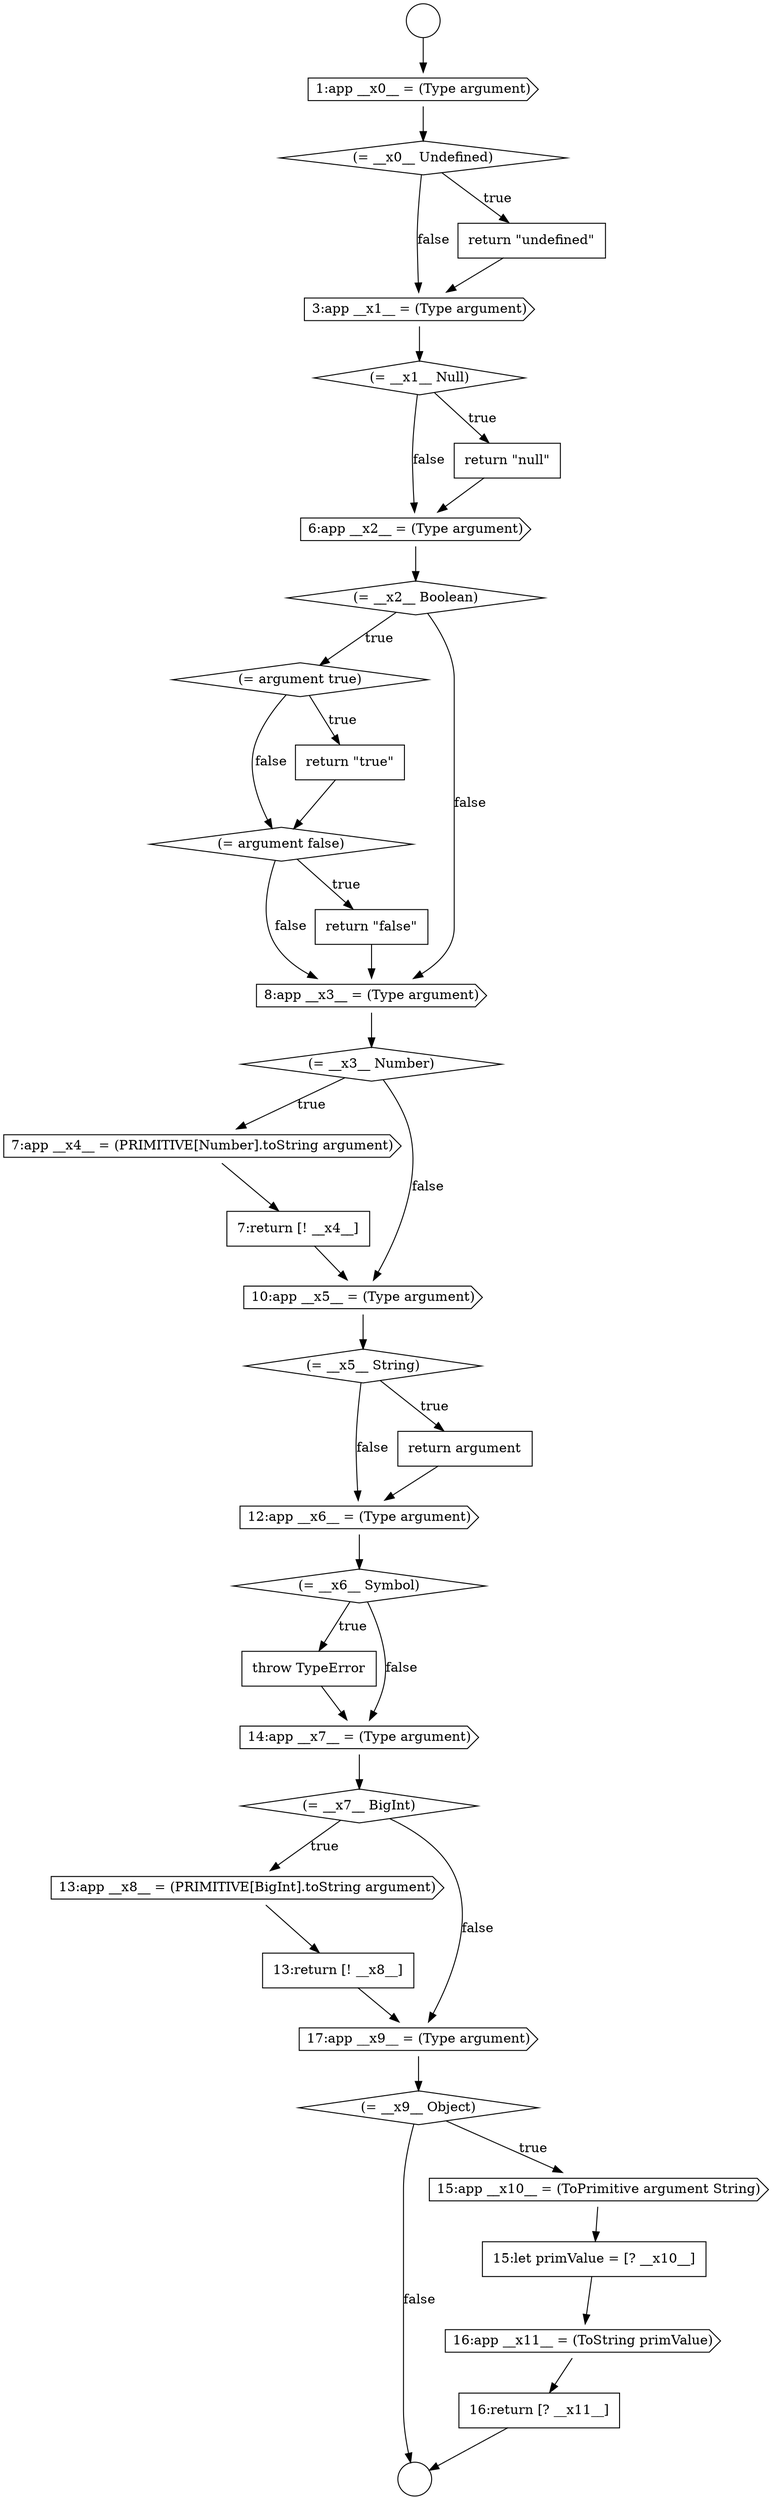 digraph {
  node20694 [shape=none, margin=0, label=<<font color="black">
    <table border="0" cellborder="1" cellspacing="0" cellpadding="10">
      <tr><td align="left">13:return [! __x8__]</td></tr>
    </table>
  </font>> color="black" fillcolor="white" style=filled]
  node20679 [shape=diamond, label=<<font color="black">(= argument false)</font>> color="black" fillcolor="white" style=filled]
  node20688 [shape=cds, label=<<font color="black">12:app __x6__ = (Type argument)</font>> color="black" fillcolor="white" style=filled]
  node20673 [shape=diamond, label=<<font color="black">(= __x1__ Null)</font>> color="black" fillcolor="white" style=filled]
  node20677 [shape=diamond, label=<<font color="black">(= argument true)</font>> color="black" fillcolor="white" style=filled]
  node20696 [shape=diamond, label=<<font color="black">(= __x9__ Object)</font>> color="black" fillcolor="white" style=filled]
  node20682 [shape=diamond, label=<<font color="black">(= __x3__ Number)</font>> color="black" fillcolor="white" style=filled]
  node20692 [shape=diamond, label=<<font color="black">(= __x7__ BigInt)</font>> color="black" fillcolor="white" style=filled]
  node20699 [shape=cds, label=<<font color="black">16:app __x11__ = (ToString primValue)</font>> color="black" fillcolor="white" style=filled]
  node20667 [shape=circle label=" " color="black" fillcolor="white" style=filled]
  node20690 [shape=none, margin=0, label=<<font color="black">
    <table border="0" cellborder="1" cellspacing="0" cellpadding="10">
      <tr><td align="left">throw TypeError</td></tr>
    </table>
  </font>> color="black" fillcolor="white" style=filled]
  node20668 [shape=circle label=" " color="black" fillcolor="white" style=filled]
  node20683 [shape=cds, label=<<font color="black">7:app __x4__ = (PRIMITIVE[Number].toString argument)</font>> color="black" fillcolor="white" style=filled]
  node20697 [shape=cds, label=<<font color="black">15:app __x10__ = (ToPrimitive argument String)</font>> color="black" fillcolor="white" style=filled]
  node20675 [shape=cds, label=<<font color="black">6:app __x2__ = (Type argument)</font>> color="black" fillcolor="white" style=filled]
  node20672 [shape=cds, label=<<font color="black">3:app __x1__ = (Type argument)</font>> color="black" fillcolor="white" style=filled]
  node20687 [shape=none, margin=0, label=<<font color="black">
    <table border="0" cellborder="1" cellspacing="0" cellpadding="10">
      <tr><td align="left">return argument</td></tr>
    </table>
  </font>> color="black" fillcolor="white" style=filled]
  node20684 [shape=none, margin=0, label=<<font color="black">
    <table border="0" cellborder="1" cellspacing="0" cellpadding="10">
      <tr><td align="left">7:return [! __x4__]</td></tr>
    </table>
  </font>> color="black" fillcolor="white" style=filled]
  node20674 [shape=none, margin=0, label=<<font color="black">
    <table border="0" cellborder="1" cellspacing="0" cellpadding="10">
      <tr><td align="left">return &quot;null&quot;</td></tr>
    </table>
  </font>> color="black" fillcolor="white" style=filled]
  node20689 [shape=diamond, label=<<font color="black">(= __x6__ Symbol)</font>> color="black" fillcolor="white" style=filled]
  node20678 [shape=none, margin=0, label=<<font color="black">
    <table border="0" cellborder="1" cellspacing="0" cellpadding="10">
      <tr><td align="left">return &quot;true&quot;</td></tr>
    </table>
  </font>> color="black" fillcolor="white" style=filled]
  node20693 [shape=cds, label=<<font color="black">13:app __x8__ = (PRIMITIVE[BigInt].toString argument)</font>> color="black" fillcolor="white" style=filled]
  node20681 [shape=cds, label=<<font color="black">8:app __x3__ = (Type argument)</font>> color="black" fillcolor="white" style=filled]
  node20698 [shape=none, margin=0, label=<<font color="black">
    <table border="0" cellborder="1" cellspacing="0" cellpadding="10">
      <tr><td align="left">15:let primValue = [? __x10__]</td></tr>
    </table>
  </font>> color="black" fillcolor="white" style=filled]
  node20669 [shape=cds, label=<<font color="black">1:app __x0__ = (Type argument)</font>> color="black" fillcolor="white" style=filled]
  node20670 [shape=diamond, label=<<font color="black">(= __x0__ Undefined)</font>> color="black" fillcolor="white" style=filled]
  node20685 [shape=cds, label=<<font color="black">10:app __x5__ = (Type argument)</font>> color="black" fillcolor="white" style=filled]
  node20680 [shape=none, margin=0, label=<<font color="black">
    <table border="0" cellborder="1" cellspacing="0" cellpadding="10">
      <tr><td align="left">return &quot;false&quot;</td></tr>
    </table>
  </font>> color="black" fillcolor="white" style=filled]
  node20695 [shape=cds, label=<<font color="black">17:app __x9__ = (Type argument)</font>> color="black" fillcolor="white" style=filled]
  node20676 [shape=diamond, label=<<font color="black">(= __x2__ Boolean)</font>> color="black" fillcolor="white" style=filled]
  node20691 [shape=cds, label=<<font color="black">14:app __x7__ = (Type argument)</font>> color="black" fillcolor="white" style=filled]
  node20671 [shape=none, margin=0, label=<<font color="black">
    <table border="0" cellborder="1" cellspacing="0" cellpadding="10">
      <tr><td align="left">return &quot;undefined&quot;</td></tr>
    </table>
  </font>> color="black" fillcolor="white" style=filled]
  node20686 [shape=diamond, label=<<font color="black">(= __x5__ String)</font>> color="black" fillcolor="white" style=filled]
  node20700 [shape=none, margin=0, label=<<font color="black">
    <table border="0" cellborder="1" cellspacing="0" cellpadding="10">
      <tr><td align="left">16:return [? __x11__]</td></tr>
    </table>
  </font>> color="black" fillcolor="white" style=filled]
  node20680 -> node20681 [ color="black"]
  node20689 -> node20690 [label=<<font color="black">true</font>> color="black"]
  node20689 -> node20691 [label=<<font color="black">false</font>> color="black"]
  node20679 -> node20680 [label=<<font color="black">true</font>> color="black"]
  node20679 -> node20681 [label=<<font color="black">false</font>> color="black"]
  node20675 -> node20676 [ color="black"]
  node20681 -> node20682 [ color="black"]
  node20686 -> node20687 [label=<<font color="black">true</font>> color="black"]
  node20686 -> node20688 [label=<<font color="black">false</font>> color="black"]
  node20676 -> node20677 [label=<<font color="black">true</font>> color="black"]
  node20676 -> node20681 [label=<<font color="black">false</font>> color="black"]
  node20682 -> node20683 [label=<<font color="black">true</font>> color="black"]
  node20682 -> node20685 [label=<<font color="black">false</font>> color="black"]
  node20697 -> node20698 [ color="black"]
  node20699 -> node20700 [ color="black"]
  node20678 -> node20679 [ color="black"]
  node20690 -> node20691 [ color="black"]
  node20674 -> node20675 [ color="black"]
  node20670 -> node20671 [label=<<font color="black">true</font>> color="black"]
  node20670 -> node20672 [label=<<font color="black">false</font>> color="black"]
  node20684 -> node20685 [ color="black"]
  node20671 -> node20672 [ color="black"]
  node20692 -> node20693 [label=<<font color="black">true</font>> color="black"]
  node20692 -> node20695 [label=<<font color="black">false</font>> color="black"]
  node20667 -> node20669 [ color="black"]
  node20700 -> node20668 [ color="black"]
  node20696 -> node20697 [label=<<font color="black">true</font>> color="black"]
  node20696 -> node20668 [label=<<font color="black">false</font>> color="black"]
  node20687 -> node20688 [ color="black"]
  node20677 -> node20678 [label=<<font color="black">true</font>> color="black"]
  node20677 -> node20679 [label=<<font color="black">false</font>> color="black"]
  node20673 -> node20674 [label=<<font color="black">true</font>> color="black"]
  node20673 -> node20675 [label=<<font color="black">false</font>> color="black"]
  node20691 -> node20692 [ color="black"]
  node20669 -> node20670 [ color="black"]
  node20672 -> node20673 [ color="black"]
  node20685 -> node20686 [ color="black"]
  node20683 -> node20684 [ color="black"]
  node20688 -> node20689 [ color="black"]
  node20694 -> node20695 [ color="black"]
  node20693 -> node20694 [ color="black"]
  node20695 -> node20696 [ color="black"]
  node20698 -> node20699 [ color="black"]
}
